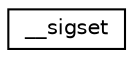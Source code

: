 digraph "Graphical Class Hierarchy"
{
 // LATEX_PDF_SIZE
  edge [fontname="Helvetica",fontsize="10",labelfontname="Helvetica",labelfontsize="10"];
  node [fontname="Helvetica",fontsize="10",shape=record];
  rankdir="LR";
  Node0 [label="__sigset",height=0.2,width=0.4,color="black", fillcolor="white", style="filled",URL="$struct____sigset.html",tooltip=" "];
}
